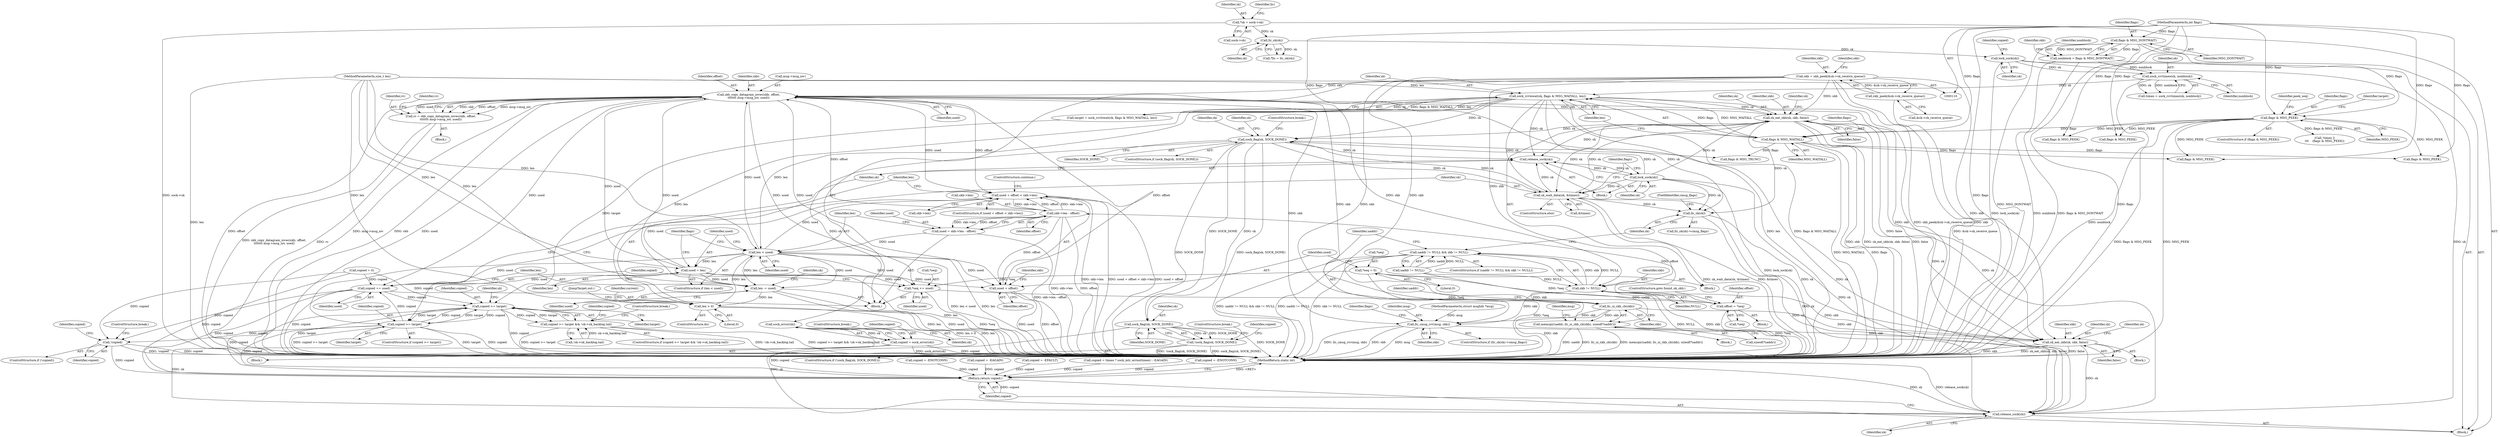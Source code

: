 digraph "0_linux_f3d3342602f8bcbf37d7c46641cb9bca7618eb1c_21@API" {
"1000408" [label="(Call,skb_copy_datagram_iovec(skb, offset,\n\t\t\t\t\t\t\t msg->msg_iov, used))"];
"1000234" [label="(Call,skb = skb_peek(&sk->sk_receive_queue))"];
"1000236" [label="(Call,skb_peek(&sk->sk_receive_queue))"];
"1000387" [label="(Call,skb->len - offset)"];
"1000474" [label="(Call,used + offset < skb->len)"];
"1000396" [label="(Call,used = len)"];
"1000393" [label="(Call,len < used)"];
"1000206" [label="(Call,sock_rcvlowat(sk, flags & MSG_WAITALL, len))"];
"1000181" [label="(Call,sock_rcvtimeo(sk, nonblock))"];
"1000159" [label="(Call,lock_sock(sk))"];
"1000144" [label="(Call,llc_sk(sk))"];
"1000136" [label="(Call,*sk = sock->sk)"];
"1000126" [label="(Call,nonblock = flags & MSG_DONTWAIT)"];
"1000128" [label="(Call,flags & MSG_DONTWAIT)"];
"1000115" [label="(MethodParameterIn,int flags)"];
"1000208" [label="(Call,flags & MSG_WAITALL)"];
"1000191" [label="(Call,flags & MSG_PEEK)"];
"1000114" [label="(MethodParameterIn,size_t len)"];
"1000482" [label="(Call,len > 0)"];
"1000433" [label="(Call,len -= used)"];
"1000408" [label="(Call,skb_copy_datagram_iovec(skb, offset,\n\t\t\t\t\t\t\t msg->msg_iov, used))"];
"1000385" [label="(Call,used = skb->len - offset)"];
"1000244" [label="(Call,offset = *seq)"];
"1000426" [label="(Call,*seq += used)"];
"1000469" [label="(Call,*seq = 0)"];
"1000406" [label="(Call,rc = skb_copy_datagram_iovec(skb, offset,\n\t\t\t\t\t\t\t msg->msg_iov, used))"];
"1000430" [label="(Call,copied += used)"];
"1000251" [label="(Call,copied >= target)"];
"1000250" [label="(Call,copied >= target && !sk->sk_backlog.tail)"];
"1000347" [label="(Call,copied >= target)"];
"1000419" [label="(Call,!copied)"];
"1000488" [label="(Return,return copied;)"];
"1000457" [label="(Call,sk_eat_skb(sk, skb, false))"];
"1000291" [label="(Call,sock_flag(sk, SOCK_DONE))"];
"1000302" [label="(Call,sock_error(sk))"];
"1000300" [label="(Call,copied = sock_error(sk))"];
"1000486" [label="(Call,release_sock(sk))"];
"1000327" [label="(Call,sock_flag(sk, SOCK_DONE))"];
"1000326" [label="(Call,!sock_flag(sk, SOCK_DONE))"];
"1000351" [label="(Call,release_sock(sk))"];
"1000353" [label="(Call,lock_sock(sk))"];
"1000356" [label="(Call,sk_wait_data(sk, &timeo))"];
"1000516" [label="(Call,llc_sk(sk))"];
"1000536" [label="(Call,sk_eat_skb(sk, skb, false))"];
"1000475" [label="(Call,used + offset)"];
"1000496" [label="(Call,skb != NULL)"];
"1000492" [label="(Call,uaddr != NULL && skb != NULL)"];
"1000502" [label="(Call,llc_ui_skb_cb(skb))"];
"1000500" [label="(Call,memcpy(uaddr, llc_ui_skb_cb(skb), sizeof(*uaddr)))"];
"1000519" [label="(Call,llc_cmsg_rcv(msg, skb))"];
"1000396" [label="(Call,used = len)"];
"1000404" [label="(Block,)"];
"1000281" [label="(Call,!timeo ||\n\t\t\t    (flags & MSG_PEEK))"];
"1000244" [label="(Call,offset = *seq)"];
"1000484" [label="(Literal,0)"];
"1000246" [label="(Call,*seq)"];
"1000249" [label="(ControlStructure,if (copied >= target && !sk->sk_backlog.tail))"];
"1000465" [label="(Identifier,sk)"];
"1000354" [label="(Identifier,sk)"];
"1000500" [label="(Call,memcpy(uaddr, llc_ui_skb_cb(skb), sizeof(*uaddr)))"];
"1000409" [label="(Identifier,skb)"];
"1000142" [label="(Call,*llc = llc_sk(sk))"];
"1000363" [label="(Identifier,flags)"];
"1000235" [label="(Identifier,skb)"];
"1000386" [label="(Identifier,used)"];
"1000251" [label="(Call,copied >= target)"];
"1000472" [label="(Literal,0)"];
"1000300" [label="(Call,copied = sock_error(sk))"];
"1000497" [label="(Identifier,skb)"];
"1000422" [label="(Identifier,copied)"];
"1000478" [label="(Call,skb->len)"];
"1000411" [label="(Call,msg->msg_iov)"];
"1000216" [label="(Block,)"];
"1000192" [label="(Identifier,flags)"];
"1000351" [label="(Call,release_sock(sk))"];
"1000257" [label="(Identifier,sk)"];
"1000331" [label="(Call,copied = -ENOTCONN)"];
"1000439" [label="(Identifier,sk)"];
"1000458" [label="(Identifier,sk)"];
"1000297" [label="(Identifier,sk)"];
"1000394" [label="(Identifier,len)"];
"1000145" [label="(Identifier,sk)"];
"1000486" [label="(Call,release_sock(sk))"];
"1000193" [label="(Identifier,MSG_PEEK)"];
"1000427" [label="(Call,*seq)"];
"1000212" [label="(Call,copied = 0)"];
"1000236" [label="(Call,skb_peek(&sk->sk_receive_queue))"];
"1000393" [label="(Call,len < used)"];
"1000328" [label="(Identifier,sk)"];
"1000392" [label="(ControlStructure,if (len < used))"];
"1000544" [label="(Identifier,sk)"];
"1000114" [label="(MethodParameterIn,size_t len)"];
"1000488" [label="(Return,return copied;)"];
"1000181" [label="(Call,sock_rcvtimeo(sk, nonblock))"];
"1000302" [label="(Call,sock_error(sk))"];
"1000519" [label="(Call,llc_cmsg_rcv(msg, skb))"];
"1000477" [label="(Identifier,offset)"];
"1000502" [label="(Call,llc_ui_skb_cb(skb))"];
"1000385" [label="(Call,used = skb->len - offset)"];
"1000182" [label="(Identifier,sk)"];
"1000515" [label="(Call,llc_sk(sk)->cmsg_flags)"];
"1000210" [label="(Identifier,MSG_WAITALL)"];
"1000350" [label="(Block,)"];
"1000514" [label="(ControlStructure,if (llc_sk(sk)->cmsg_flags))"];
"1000391" [label="(Identifier,offset)"];
"1000162" [label="(Identifier,copied)"];
"1000445" [label="(Call,flags & MSG_PEEK)"];
"1000183" [label="(Identifier,nonblock)"];
"1000516" [label="(Call,llc_sk(sk))"];
"1000408" [label="(Call,skb_copy_datagram_iovec(skb, offset,\n\t\t\t\t\t\t\t msg->msg_iov, used))"];
"1000242" [label="(Identifier,skb)"];
"1000325" [label="(ControlStructure,if (!sock_flag(sk, SOCK_DONE)))"];
"1000129" [label="(Identifier,flags)"];
"1000284" [label="(Call,flags & MSG_PEEK)"];
"1000346" [label="(ControlStructure,if (copied >= target))"];
"1000538" [label="(Identifier,skb)"];
"1000491" [label="(ControlStructure,if (uaddr != NULL && skb != NULL))"];
"1000520" [label="(Identifier,msg)"];
"1000469" [label="(Call,*seq = 0)"];
"1000209" [label="(Identifier,flags)"];
"1000475" [label="(Call,used + offset)"];
"1000260" [label="(ControlStructure,break;)"];
"1000252" [label="(Identifier,copied)"];
"1000220" [label="(Identifier,current)"];
"1000431" [label="(Identifier,copied)"];
"1000470" [label="(Call,*seq)"];
"1000473" [label="(ControlStructure,if (used + offset < skb->len))"];
"1000128" [label="(Call,flags & MSG_DONTWAIT)"];
"1000207" [label="(Identifier,sk)"];
"1000126" [label="(Call,nonblock = flags & MSG_DONTWAIT)"];
"1000489" [label="(Identifier,copied)"];
"1000341" [label="(Call,copied = -EAGAIN)"];
"1000303" [label="(Identifier,sk)"];
"1000116" [label="(Block,)"];
"1000137" [label="(Identifier,sk)"];
"1000204" [label="(Call,target = sock_rcvlowat(sk, flags & MSG_WAITALL, len))"];
"1000234" [label="(Call,skb = skb_peek(&sk->sk_receive_queue))"];
"1000430" [label="(Call,copied += used)"];
"1000191" [label="(Call,flags & MSG_PEEK)"];
"1000474" [label="(Call,used + offset < skb->len)"];
"1000536" [label="(Call,sk_eat_skb(sk, skb, false))"];
"1000352" [label="(Identifier,sk)"];
"1000460" [label="(Identifier,false)"];
"1000143" [label="(Identifier,llc)"];
"1000432" [label="(Identifier,used)"];
"1000250" [label="(Call,copied >= target && !sk->sk_backlog.tail)"];
"1000459" [label="(Identifier,skb)"];
"1000501" [label="(Identifier,uaddr)"];
"1000499" [label="(Block,)"];
"1000416" [label="(Identifier,rc)"];
"1000503" [label="(Identifier,skb)"];
"1000262" [label="(Identifier,copied)"];
"1000426" [label="(Call,*seq += used)"];
"1000483" [label="(Identifier,len)"];
"1000327" [label="(Call,sock_flag(sk, SOCK_DONE))"];
"1000336" [label="(ControlStructure,break;)"];
"1000457" [label="(Call,sk_eat_skb(sk, skb, false))"];
"1000237" [label="(Call,&sk->sk_receive_queue)"];
"1000138" [label="(Call,sock->sk)"];
"1000205" [label="(Identifier,target)"];
"1000553" [label="(MethodReturn,static int)"];
"1000353" [label="(Call,lock_sock(sk))"];
"1000537" [label="(Identifier,sk)"];
"1000539" [label="(Identifier,false)"];
"1000387" [label="(Call,skb->len - offset)"];
"1000504" [label="(Call,sizeof(*uaddr))"];
"1000253" [label="(Identifier,target)"];
"1000395" [label="(Identifier,used)"];
"1000113" [label="(MethodParameterIn,struct msghdr *msg)"];
"1000421" [label="(Call,copied = -EFAULT)"];
"1000206" [label="(Call,sock_rcvlowat(sk, flags & MSG_WAITALL, len))"];
"1000254" [label="(Call,!sk->sk_backlog.tail)"];
"1000397" [label="(Identifier,used)"];
"1000347" [label="(Call,copied >= target)"];
"1000349" [label="(Identifier,target)"];
"1000356" [label="(Call,sk_wait_data(sk, &timeo))"];
"1000357" [label="(Identifier,sk)"];
"1000496" [label="(Call,skb != NULL)"];
"1000493" [label="(Call,uaddr != NULL)"];
"1000498" [label="(Identifier,NULL)"];
"1000211" [label="(Identifier,len)"];
"1000425" [label="(ControlStructure,break;)"];
"1000407" [label="(Identifier,rc)"];
"1000492" [label="(Call,uaddr != NULL && skb != NULL)"];
"1000326" [label="(Call,!sock_flag(sk, SOCK_DONE))"];
"1000479" [label="(Identifier,skb)"];
"1000414" [label="(Identifier,used)"];
"1000433" [label="(Call,len -= used)"];
"1000196" [label="(Identifier,peek_seq)"];
"1000225" [label="(Call,copied = timeo ? sock_intr_errno(timeo) : -EAGAIN)"];
"1000304" [label="(ControlStructure,break;)"];
"1000329" [label="(Identifier,SOCK_DONE)"];
"1000248" [label="(ControlStructure,goto found_ok_skb;)"];
"1000509" [label="(Identifier,msg)"];
"1000127" [label="(Identifier,nonblock)"];
"1000487" [label="(Identifier,sk)"];
"1000506" [label="(Identifier,uaddr)"];
"1000243" [label="(Block,)"];
"1000476" [label="(Identifier,used)"];
"1000299" [label="(Block,)"];
"1000291" [label="(Call,sock_flag(sk, SOCK_DONE))"];
"1000190" [label="(ControlStructure,if (flags & MSG_PEEK))"];
"1000144" [label="(Call,llc_sk(sk))"];
"1000294" [label="(ControlStructure,break;)"];
"1000348" [label="(Identifier,copied)"];
"1000115" [label="(MethodParameterIn,int flags)"];
"1000136" [label="(Call,*sk = sock->sk)"];
"1000161" [label="(Call,copied = -ENOTCONN)"];
"1000332" [label="(Identifier,copied)"];
"1000301" [label="(Identifier,copied)"];
"1000518" [label="(FieldIdentifier,cmsg_flags)"];
"1000527" [label="(Block,)"];
"1000358" [label="(Call,&timeo)"];
"1000160" [label="(Identifier,sk)"];
"1000525" [label="(Identifier,flags)"];
"1000355" [label="(ControlStructure,else)"];
"1000517" [label="(Identifier,sk)"];
"1000406" [label="(Call,rc = skb_copy_datagram_iovec(skb, offset,\n\t\t\t\t\t\t\t msg->msg_iov, used))"];
"1000290" [label="(ControlStructure,if (sock_flag(sk, SOCK_DONE)))"];
"1000133" [label="(Identifier,skb)"];
"1000485" [label="(JumpTarget,out:)"];
"1000401" [label="(Call,flags & MSG_TRUNC)"];
"1000429" [label="(Identifier,used)"];
"1000448" [label="(Block,)"];
"1000292" [label="(Identifier,sk)"];
"1000398" [label="(Identifier,len)"];
"1000524" [label="(Call,flags & MSG_PEEK)"];
"1000420" [label="(Identifier,copied)"];
"1000521" [label="(Identifier,skb)"];
"1000419" [label="(Call,!copied)"];
"1000482" [label="(Call,len > 0)"];
"1000410" [label="(Identifier,offset)"];
"1000388" [label="(Call,skb->len)"];
"1000130" [label="(Identifier,MSG_DONTWAIT)"];
"1000159" [label="(Call,lock_sock(sk))"];
"1000245" [label="(Identifier,offset)"];
"1000434" [label="(Identifier,len)"];
"1000402" [label="(Identifier,flags)"];
"1000208" [label="(Call,flags & MSG_WAITALL)"];
"1000435" [label="(Identifier,used)"];
"1000179" [label="(Call,timeo = sock_rcvtimeo(sk, nonblock))"];
"1000481" [label="(ControlStructure,continue;)"];
"1000418" [label="(ControlStructure,if (!copied))"];
"1000362" [label="(Call,flags & MSG_PEEK)"];
"1000293" [label="(Identifier,SOCK_DONE)"];
"1000215" [label="(ControlStructure,do)"];
"1000408" -> "1000406"  [label="AST: "];
"1000408" -> "1000414"  [label="CFG: "];
"1000409" -> "1000408"  [label="AST: "];
"1000410" -> "1000408"  [label="AST: "];
"1000411" -> "1000408"  [label="AST: "];
"1000414" -> "1000408"  [label="AST: "];
"1000406" -> "1000408"  [label="CFG: "];
"1000408" -> "1000553"  [label="DDG: msg->msg_iov"];
"1000408" -> "1000553"  [label="DDG: skb"];
"1000408" -> "1000553"  [label="DDG: used"];
"1000408" -> "1000553"  [label="DDG: offset"];
"1000408" -> "1000406"  [label="DDG: skb"];
"1000408" -> "1000406"  [label="DDG: offset"];
"1000408" -> "1000406"  [label="DDG: msg->msg_iov"];
"1000408" -> "1000406"  [label="DDG: used"];
"1000234" -> "1000408"  [label="DDG: skb"];
"1000387" -> "1000408"  [label="DDG: offset"];
"1000396" -> "1000408"  [label="DDG: used"];
"1000393" -> "1000408"  [label="DDG: used"];
"1000408" -> "1000426"  [label="DDG: used"];
"1000408" -> "1000430"  [label="DDG: used"];
"1000408" -> "1000433"  [label="DDG: used"];
"1000408" -> "1000457"  [label="DDG: skb"];
"1000408" -> "1000474"  [label="DDG: used"];
"1000408" -> "1000474"  [label="DDG: offset"];
"1000408" -> "1000475"  [label="DDG: used"];
"1000408" -> "1000475"  [label="DDG: offset"];
"1000408" -> "1000496"  [label="DDG: skb"];
"1000408" -> "1000502"  [label="DDG: skb"];
"1000408" -> "1000519"  [label="DDG: skb"];
"1000408" -> "1000536"  [label="DDG: skb"];
"1000234" -> "1000216"  [label="AST: "];
"1000234" -> "1000236"  [label="CFG: "];
"1000235" -> "1000234"  [label="AST: "];
"1000236" -> "1000234"  [label="AST: "];
"1000242" -> "1000234"  [label="CFG: "];
"1000234" -> "1000553"  [label="DDG: skb_peek(&sk->sk_receive_queue)"];
"1000234" -> "1000553"  [label="DDG: skb"];
"1000236" -> "1000234"  [label="DDG: &sk->sk_receive_queue"];
"1000234" -> "1000457"  [label="DDG: skb"];
"1000234" -> "1000496"  [label="DDG: skb"];
"1000234" -> "1000502"  [label="DDG: skb"];
"1000234" -> "1000519"  [label="DDG: skb"];
"1000234" -> "1000536"  [label="DDG: skb"];
"1000236" -> "1000237"  [label="CFG: "];
"1000237" -> "1000236"  [label="AST: "];
"1000236" -> "1000553"  [label="DDG: &sk->sk_receive_queue"];
"1000387" -> "1000385"  [label="AST: "];
"1000387" -> "1000391"  [label="CFG: "];
"1000388" -> "1000387"  [label="AST: "];
"1000391" -> "1000387"  [label="AST: "];
"1000385" -> "1000387"  [label="CFG: "];
"1000387" -> "1000553"  [label="DDG: skb->len"];
"1000387" -> "1000553"  [label="DDG: offset"];
"1000387" -> "1000385"  [label="DDG: skb->len"];
"1000387" -> "1000385"  [label="DDG: offset"];
"1000474" -> "1000387"  [label="DDG: skb->len"];
"1000244" -> "1000387"  [label="DDG: offset"];
"1000387" -> "1000474"  [label="DDG: offset"];
"1000387" -> "1000474"  [label="DDG: skb->len"];
"1000387" -> "1000475"  [label="DDG: offset"];
"1000474" -> "1000473"  [label="AST: "];
"1000474" -> "1000478"  [label="CFG: "];
"1000475" -> "1000474"  [label="AST: "];
"1000478" -> "1000474"  [label="AST: "];
"1000483" -> "1000474"  [label="CFG: "];
"1000481" -> "1000474"  [label="CFG: "];
"1000474" -> "1000553"  [label="DDG: used + offset < skb->len"];
"1000474" -> "1000553"  [label="DDG: used + offset"];
"1000474" -> "1000553"  [label="DDG: skb->len"];
"1000396" -> "1000474"  [label="DDG: used"];
"1000393" -> "1000474"  [label="DDG: used"];
"1000396" -> "1000392"  [label="AST: "];
"1000396" -> "1000398"  [label="CFG: "];
"1000397" -> "1000396"  [label="AST: "];
"1000398" -> "1000396"  [label="AST: "];
"1000402" -> "1000396"  [label="CFG: "];
"1000396" -> "1000553"  [label="DDG: len"];
"1000393" -> "1000396"  [label="DDG: len"];
"1000114" -> "1000396"  [label="DDG: len"];
"1000396" -> "1000426"  [label="DDG: used"];
"1000396" -> "1000430"  [label="DDG: used"];
"1000396" -> "1000433"  [label="DDG: used"];
"1000396" -> "1000475"  [label="DDG: used"];
"1000393" -> "1000392"  [label="AST: "];
"1000393" -> "1000395"  [label="CFG: "];
"1000394" -> "1000393"  [label="AST: "];
"1000395" -> "1000393"  [label="AST: "];
"1000397" -> "1000393"  [label="CFG: "];
"1000402" -> "1000393"  [label="CFG: "];
"1000393" -> "1000553"  [label="DDG: len"];
"1000393" -> "1000553"  [label="DDG: len < used"];
"1000206" -> "1000393"  [label="DDG: len"];
"1000482" -> "1000393"  [label="DDG: len"];
"1000114" -> "1000393"  [label="DDG: len"];
"1000385" -> "1000393"  [label="DDG: used"];
"1000393" -> "1000426"  [label="DDG: used"];
"1000393" -> "1000430"  [label="DDG: used"];
"1000393" -> "1000433"  [label="DDG: used"];
"1000393" -> "1000433"  [label="DDG: len"];
"1000393" -> "1000475"  [label="DDG: used"];
"1000206" -> "1000204"  [label="AST: "];
"1000206" -> "1000211"  [label="CFG: "];
"1000207" -> "1000206"  [label="AST: "];
"1000208" -> "1000206"  [label="AST: "];
"1000211" -> "1000206"  [label="AST: "];
"1000204" -> "1000206"  [label="CFG: "];
"1000206" -> "1000553"  [label="DDG: flags & MSG_WAITALL"];
"1000206" -> "1000553"  [label="DDG: len"];
"1000206" -> "1000204"  [label="DDG: sk"];
"1000206" -> "1000204"  [label="DDG: flags & MSG_WAITALL"];
"1000206" -> "1000204"  [label="DDG: len"];
"1000181" -> "1000206"  [label="DDG: sk"];
"1000208" -> "1000206"  [label="DDG: flags"];
"1000208" -> "1000206"  [label="DDG: MSG_WAITALL"];
"1000114" -> "1000206"  [label="DDG: len"];
"1000206" -> "1000291"  [label="DDG: sk"];
"1000206" -> "1000351"  [label="DDG: sk"];
"1000206" -> "1000356"  [label="DDG: sk"];
"1000206" -> "1000457"  [label="DDG: sk"];
"1000206" -> "1000482"  [label="DDG: len"];
"1000206" -> "1000486"  [label="DDG: sk"];
"1000206" -> "1000516"  [label="DDG: sk"];
"1000181" -> "1000179"  [label="AST: "];
"1000181" -> "1000183"  [label="CFG: "];
"1000182" -> "1000181"  [label="AST: "];
"1000183" -> "1000181"  [label="AST: "];
"1000179" -> "1000181"  [label="CFG: "];
"1000181" -> "1000553"  [label="DDG: nonblock"];
"1000181" -> "1000179"  [label="DDG: sk"];
"1000181" -> "1000179"  [label="DDG: nonblock"];
"1000159" -> "1000181"  [label="DDG: sk"];
"1000126" -> "1000181"  [label="DDG: nonblock"];
"1000159" -> "1000116"  [label="AST: "];
"1000159" -> "1000160"  [label="CFG: "];
"1000160" -> "1000159"  [label="AST: "];
"1000162" -> "1000159"  [label="CFG: "];
"1000159" -> "1000553"  [label="DDG: lock_sock(sk)"];
"1000144" -> "1000159"  [label="DDG: sk"];
"1000159" -> "1000486"  [label="DDG: sk"];
"1000144" -> "1000142"  [label="AST: "];
"1000144" -> "1000145"  [label="CFG: "];
"1000145" -> "1000144"  [label="AST: "];
"1000142" -> "1000144"  [label="CFG: "];
"1000144" -> "1000142"  [label="DDG: sk"];
"1000136" -> "1000144"  [label="DDG: sk"];
"1000136" -> "1000116"  [label="AST: "];
"1000136" -> "1000138"  [label="CFG: "];
"1000137" -> "1000136"  [label="AST: "];
"1000138" -> "1000136"  [label="AST: "];
"1000143" -> "1000136"  [label="CFG: "];
"1000136" -> "1000553"  [label="DDG: sock->sk"];
"1000126" -> "1000116"  [label="AST: "];
"1000126" -> "1000128"  [label="CFG: "];
"1000127" -> "1000126"  [label="AST: "];
"1000128" -> "1000126"  [label="AST: "];
"1000133" -> "1000126"  [label="CFG: "];
"1000126" -> "1000553"  [label="DDG: nonblock"];
"1000126" -> "1000553"  [label="DDG: flags & MSG_DONTWAIT"];
"1000128" -> "1000126"  [label="DDG: flags"];
"1000128" -> "1000126"  [label="DDG: MSG_DONTWAIT"];
"1000128" -> "1000130"  [label="CFG: "];
"1000129" -> "1000128"  [label="AST: "];
"1000130" -> "1000128"  [label="AST: "];
"1000128" -> "1000553"  [label="DDG: MSG_DONTWAIT"];
"1000128" -> "1000553"  [label="DDG: flags"];
"1000115" -> "1000128"  [label="DDG: flags"];
"1000128" -> "1000191"  [label="DDG: flags"];
"1000115" -> "1000110"  [label="AST: "];
"1000115" -> "1000553"  [label="DDG: flags"];
"1000115" -> "1000191"  [label="DDG: flags"];
"1000115" -> "1000208"  [label="DDG: flags"];
"1000115" -> "1000284"  [label="DDG: flags"];
"1000115" -> "1000362"  [label="DDG: flags"];
"1000115" -> "1000401"  [label="DDG: flags"];
"1000115" -> "1000445"  [label="DDG: flags"];
"1000115" -> "1000524"  [label="DDG: flags"];
"1000208" -> "1000210"  [label="CFG: "];
"1000209" -> "1000208"  [label="AST: "];
"1000210" -> "1000208"  [label="AST: "];
"1000211" -> "1000208"  [label="CFG: "];
"1000208" -> "1000553"  [label="DDG: flags"];
"1000208" -> "1000553"  [label="DDG: MSG_WAITALL"];
"1000191" -> "1000208"  [label="DDG: flags"];
"1000208" -> "1000284"  [label="DDG: flags"];
"1000208" -> "1000362"  [label="DDG: flags"];
"1000208" -> "1000401"  [label="DDG: flags"];
"1000191" -> "1000190"  [label="AST: "];
"1000191" -> "1000193"  [label="CFG: "];
"1000192" -> "1000191"  [label="AST: "];
"1000193" -> "1000191"  [label="AST: "];
"1000196" -> "1000191"  [label="CFG: "];
"1000205" -> "1000191"  [label="CFG: "];
"1000191" -> "1000553"  [label="DDG: flags & MSG_PEEK"];
"1000191" -> "1000553"  [label="DDG: MSG_PEEK"];
"1000191" -> "1000281"  [label="DDG: flags & MSG_PEEK"];
"1000191" -> "1000284"  [label="DDG: MSG_PEEK"];
"1000191" -> "1000362"  [label="DDG: MSG_PEEK"];
"1000191" -> "1000445"  [label="DDG: MSG_PEEK"];
"1000191" -> "1000524"  [label="DDG: MSG_PEEK"];
"1000114" -> "1000110"  [label="AST: "];
"1000114" -> "1000553"  [label="DDG: len"];
"1000114" -> "1000433"  [label="DDG: len"];
"1000114" -> "1000482"  [label="DDG: len"];
"1000482" -> "1000215"  [label="AST: "];
"1000482" -> "1000484"  [label="CFG: "];
"1000483" -> "1000482"  [label="AST: "];
"1000484" -> "1000482"  [label="AST: "];
"1000220" -> "1000482"  [label="CFG: "];
"1000485" -> "1000482"  [label="CFG: "];
"1000482" -> "1000553"  [label="DDG: len"];
"1000482" -> "1000553"  [label="DDG: len > 0"];
"1000433" -> "1000482"  [label="DDG: len"];
"1000433" -> "1000216"  [label="AST: "];
"1000433" -> "1000435"  [label="CFG: "];
"1000434" -> "1000433"  [label="AST: "];
"1000435" -> "1000433"  [label="AST: "];
"1000439" -> "1000433"  [label="CFG: "];
"1000433" -> "1000553"  [label="DDG: len"];
"1000433" -> "1000553"  [label="DDG: used"];
"1000385" -> "1000216"  [label="AST: "];
"1000386" -> "1000385"  [label="AST: "];
"1000394" -> "1000385"  [label="CFG: "];
"1000385" -> "1000553"  [label="DDG: skb->len - offset"];
"1000244" -> "1000243"  [label="AST: "];
"1000244" -> "1000246"  [label="CFG: "];
"1000245" -> "1000244"  [label="AST: "];
"1000246" -> "1000244"  [label="AST: "];
"1000248" -> "1000244"  [label="CFG: "];
"1000244" -> "1000553"  [label="DDG: *seq"];
"1000426" -> "1000244"  [label="DDG: *seq"];
"1000469" -> "1000244"  [label="DDG: *seq"];
"1000426" -> "1000216"  [label="AST: "];
"1000426" -> "1000429"  [label="CFG: "];
"1000427" -> "1000426"  [label="AST: "];
"1000429" -> "1000426"  [label="AST: "];
"1000431" -> "1000426"  [label="CFG: "];
"1000426" -> "1000553"  [label="DDG: *seq"];
"1000469" -> "1000426"  [label="DDG: *seq"];
"1000469" -> "1000448"  [label="AST: "];
"1000469" -> "1000472"  [label="CFG: "];
"1000470" -> "1000469"  [label="AST: "];
"1000472" -> "1000469"  [label="AST: "];
"1000476" -> "1000469"  [label="CFG: "];
"1000469" -> "1000553"  [label="DDG: *seq"];
"1000406" -> "1000404"  [label="AST: "];
"1000407" -> "1000406"  [label="AST: "];
"1000416" -> "1000406"  [label="CFG: "];
"1000406" -> "1000553"  [label="DDG: rc"];
"1000406" -> "1000553"  [label="DDG: skb_copy_datagram_iovec(skb, offset,\n\t\t\t\t\t\t\t msg->msg_iov, used)"];
"1000430" -> "1000216"  [label="AST: "];
"1000430" -> "1000432"  [label="CFG: "];
"1000431" -> "1000430"  [label="AST: "];
"1000432" -> "1000430"  [label="AST: "];
"1000434" -> "1000430"  [label="CFG: "];
"1000430" -> "1000553"  [label="DDG: copied"];
"1000430" -> "1000251"  [label="DDG: copied"];
"1000430" -> "1000419"  [label="DDG: copied"];
"1000347" -> "1000430"  [label="DDG: copied"];
"1000212" -> "1000430"  [label="DDG: copied"];
"1000430" -> "1000488"  [label="DDG: copied"];
"1000251" -> "1000250"  [label="AST: "];
"1000251" -> "1000253"  [label="CFG: "];
"1000252" -> "1000251"  [label="AST: "];
"1000253" -> "1000251"  [label="AST: "];
"1000257" -> "1000251"  [label="CFG: "];
"1000250" -> "1000251"  [label="CFG: "];
"1000251" -> "1000553"  [label="DDG: target"];
"1000251" -> "1000553"  [label="DDG: copied"];
"1000251" -> "1000250"  [label="DDG: copied"];
"1000251" -> "1000250"  [label="DDG: target"];
"1000347" -> "1000251"  [label="DDG: copied"];
"1000347" -> "1000251"  [label="DDG: target"];
"1000212" -> "1000251"  [label="DDG: copied"];
"1000204" -> "1000251"  [label="DDG: target"];
"1000251" -> "1000347"  [label="DDG: copied"];
"1000251" -> "1000347"  [label="DDG: target"];
"1000251" -> "1000488"  [label="DDG: copied"];
"1000250" -> "1000249"  [label="AST: "];
"1000250" -> "1000254"  [label="CFG: "];
"1000254" -> "1000250"  [label="AST: "];
"1000260" -> "1000250"  [label="CFG: "];
"1000262" -> "1000250"  [label="CFG: "];
"1000250" -> "1000553"  [label="DDG: copied >= target"];
"1000250" -> "1000553"  [label="DDG: !sk->sk_backlog.tail"];
"1000250" -> "1000553"  [label="DDG: copied >= target && !sk->sk_backlog.tail"];
"1000254" -> "1000250"  [label="DDG: sk->sk_backlog.tail"];
"1000347" -> "1000346"  [label="AST: "];
"1000347" -> "1000349"  [label="CFG: "];
"1000348" -> "1000347"  [label="AST: "];
"1000349" -> "1000347"  [label="AST: "];
"1000352" -> "1000347"  [label="CFG: "];
"1000357" -> "1000347"  [label="CFG: "];
"1000347" -> "1000553"  [label="DDG: target"];
"1000347" -> "1000553"  [label="DDG: copied"];
"1000347" -> "1000553"  [label="DDG: copied >= target"];
"1000347" -> "1000419"  [label="DDG: copied"];
"1000347" -> "1000488"  [label="DDG: copied"];
"1000419" -> "1000418"  [label="AST: "];
"1000419" -> "1000420"  [label="CFG: "];
"1000420" -> "1000419"  [label="AST: "];
"1000422" -> "1000419"  [label="CFG: "];
"1000425" -> "1000419"  [label="CFG: "];
"1000419" -> "1000553"  [label="DDG: copied"];
"1000419" -> "1000553"  [label="DDG: !copied"];
"1000212" -> "1000419"  [label="DDG: copied"];
"1000419" -> "1000488"  [label="DDG: copied"];
"1000488" -> "1000116"  [label="AST: "];
"1000488" -> "1000489"  [label="CFG: "];
"1000489" -> "1000488"  [label="AST: "];
"1000553" -> "1000488"  [label="CFG: "];
"1000488" -> "1000553"  [label="DDG: <RET>"];
"1000489" -> "1000488"  [label="DDG: copied"];
"1000225" -> "1000488"  [label="DDG: copied"];
"1000300" -> "1000488"  [label="DDG: copied"];
"1000421" -> "1000488"  [label="DDG: copied"];
"1000212" -> "1000488"  [label="DDG: copied"];
"1000161" -> "1000488"  [label="DDG: copied"];
"1000331" -> "1000488"  [label="DDG: copied"];
"1000341" -> "1000488"  [label="DDG: copied"];
"1000457" -> "1000448"  [label="AST: "];
"1000457" -> "1000460"  [label="CFG: "];
"1000458" -> "1000457"  [label="AST: "];
"1000459" -> "1000457"  [label="AST: "];
"1000460" -> "1000457"  [label="AST: "];
"1000465" -> "1000457"  [label="CFG: "];
"1000457" -> "1000553"  [label="DDG: false"];
"1000457" -> "1000553"  [label="DDG: skb"];
"1000457" -> "1000553"  [label="DDG: sk_eat_skb(sk, skb, false)"];
"1000457" -> "1000291"  [label="DDG: sk"];
"1000457" -> "1000351"  [label="DDG: sk"];
"1000457" -> "1000356"  [label="DDG: sk"];
"1000356" -> "1000457"  [label="DDG: sk"];
"1000353" -> "1000457"  [label="DDG: sk"];
"1000457" -> "1000486"  [label="DDG: sk"];
"1000457" -> "1000516"  [label="DDG: sk"];
"1000457" -> "1000536"  [label="DDG: false"];
"1000291" -> "1000290"  [label="AST: "];
"1000291" -> "1000293"  [label="CFG: "];
"1000292" -> "1000291"  [label="AST: "];
"1000293" -> "1000291"  [label="AST: "];
"1000294" -> "1000291"  [label="CFG: "];
"1000297" -> "1000291"  [label="CFG: "];
"1000291" -> "1000553"  [label="DDG: sock_flag(sk, SOCK_DONE)"];
"1000291" -> "1000553"  [label="DDG: SOCK_DONE"];
"1000356" -> "1000291"  [label="DDG: sk"];
"1000353" -> "1000291"  [label="DDG: sk"];
"1000291" -> "1000302"  [label="DDG: sk"];
"1000291" -> "1000327"  [label="DDG: sk"];
"1000291" -> "1000327"  [label="DDG: SOCK_DONE"];
"1000291" -> "1000351"  [label="DDG: sk"];
"1000291" -> "1000356"  [label="DDG: sk"];
"1000291" -> "1000486"  [label="DDG: sk"];
"1000302" -> "1000300"  [label="AST: "];
"1000302" -> "1000303"  [label="CFG: "];
"1000303" -> "1000302"  [label="AST: "];
"1000300" -> "1000302"  [label="CFG: "];
"1000302" -> "1000300"  [label="DDG: sk"];
"1000302" -> "1000486"  [label="DDG: sk"];
"1000300" -> "1000299"  [label="AST: "];
"1000301" -> "1000300"  [label="AST: "];
"1000304" -> "1000300"  [label="CFG: "];
"1000300" -> "1000553"  [label="DDG: copied"];
"1000300" -> "1000553"  [label="DDG: sock_error(sk)"];
"1000486" -> "1000116"  [label="AST: "];
"1000486" -> "1000487"  [label="CFG: "];
"1000487" -> "1000486"  [label="AST: "];
"1000489" -> "1000486"  [label="CFG: "];
"1000486" -> "1000553"  [label="DDG: release_sock(sk)"];
"1000486" -> "1000553"  [label="DDG: sk"];
"1000327" -> "1000486"  [label="DDG: sk"];
"1000353" -> "1000486"  [label="DDG: sk"];
"1000516" -> "1000486"  [label="DDG: sk"];
"1000536" -> "1000486"  [label="DDG: sk"];
"1000356" -> "1000486"  [label="DDG: sk"];
"1000327" -> "1000326"  [label="AST: "];
"1000327" -> "1000329"  [label="CFG: "];
"1000328" -> "1000327"  [label="AST: "];
"1000329" -> "1000327"  [label="AST: "];
"1000326" -> "1000327"  [label="CFG: "];
"1000327" -> "1000553"  [label="DDG: SOCK_DONE"];
"1000327" -> "1000326"  [label="DDG: sk"];
"1000327" -> "1000326"  [label="DDG: SOCK_DONE"];
"1000326" -> "1000325"  [label="AST: "];
"1000332" -> "1000326"  [label="CFG: "];
"1000336" -> "1000326"  [label="CFG: "];
"1000326" -> "1000553"  [label="DDG: !sock_flag(sk, SOCK_DONE)"];
"1000326" -> "1000553"  [label="DDG: sock_flag(sk, SOCK_DONE)"];
"1000351" -> "1000350"  [label="AST: "];
"1000351" -> "1000352"  [label="CFG: "];
"1000352" -> "1000351"  [label="AST: "];
"1000354" -> "1000351"  [label="CFG: "];
"1000356" -> "1000351"  [label="DDG: sk"];
"1000353" -> "1000351"  [label="DDG: sk"];
"1000351" -> "1000353"  [label="DDG: sk"];
"1000353" -> "1000350"  [label="AST: "];
"1000353" -> "1000354"  [label="CFG: "];
"1000354" -> "1000353"  [label="AST: "];
"1000363" -> "1000353"  [label="CFG: "];
"1000353" -> "1000553"  [label="DDG: lock_sock(sk)"];
"1000353" -> "1000356"  [label="DDG: sk"];
"1000353" -> "1000516"  [label="DDG: sk"];
"1000356" -> "1000355"  [label="AST: "];
"1000356" -> "1000358"  [label="CFG: "];
"1000357" -> "1000356"  [label="AST: "];
"1000358" -> "1000356"  [label="AST: "];
"1000363" -> "1000356"  [label="CFG: "];
"1000356" -> "1000553"  [label="DDG: sk_wait_data(sk, &timeo)"];
"1000356" -> "1000553"  [label="DDG: &timeo"];
"1000356" -> "1000516"  [label="DDG: sk"];
"1000516" -> "1000515"  [label="AST: "];
"1000516" -> "1000517"  [label="CFG: "];
"1000517" -> "1000516"  [label="AST: "];
"1000518" -> "1000516"  [label="CFG: "];
"1000516" -> "1000536"  [label="DDG: sk"];
"1000536" -> "1000527"  [label="AST: "];
"1000536" -> "1000539"  [label="CFG: "];
"1000537" -> "1000536"  [label="AST: "];
"1000538" -> "1000536"  [label="AST: "];
"1000539" -> "1000536"  [label="AST: "];
"1000544" -> "1000536"  [label="CFG: "];
"1000536" -> "1000553"  [label="DDG: sk_eat_skb(sk, skb, false)"];
"1000536" -> "1000553"  [label="DDG: false"];
"1000536" -> "1000553"  [label="DDG: skb"];
"1000502" -> "1000536"  [label="DDG: skb"];
"1000496" -> "1000536"  [label="DDG: skb"];
"1000519" -> "1000536"  [label="DDG: skb"];
"1000475" -> "1000477"  [label="CFG: "];
"1000476" -> "1000475"  [label="AST: "];
"1000477" -> "1000475"  [label="AST: "];
"1000479" -> "1000475"  [label="CFG: "];
"1000475" -> "1000553"  [label="DDG: used"];
"1000475" -> "1000553"  [label="DDG: offset"];
"1000496" -> "1000492"  [label="AST: "];
"1000496" -> "1000498"  [label="CFG: "];
"1000497" -> "1000496"  [label="AST: "];
"1000498" -> "1000496"  [label="AST: "];
"1000492" -> "1000496"  [label="CFG: "];
"1000496" -> "1000553"  [label="DDG: NULL"];
"1000496" -> "1000553"  [label="DDG: skb"];
"1000496" -> "1000492"  [label="DDG: skb"];
"1000496" -> "1000492"  [label="DDG: NULL"];
"1000493" -> "1000496"  [label="DDG: NULL"];
"1000496" -> "1000502"  [label="DDG: skb"];
"1000496" -> "1000519"  [label="DDG: skb"];
"1000492" -> "1000491"  [label="AST: "];
"1000492" -> "1000493"  [label="CFG: "];
"1000493" -> "1000492"  [label="AST: "];
"1000501" -> "1000492"  [label="CFG: "];
"1000517" -> "1000492"  [label="CFG: "];
"1000492" -> "1000553"  [label="DDG: skb != NULL"];
"1000492" -> "1000553"  [label="DDG: uaddr != NULL"];
"1000492" -> "1000553"  [label="DDG: uaddr != NULL && skb != NULL"];
"1000493" -> "1000492"  [label="DDG: uaddr"];
"1000493" -> "1000492"  [label="DDG: NULL"];
"1000502" -> "1000500"  [label="AST: "];
"1000502" -> "1000503"  [label="CFG: "];
"1000503" -> "1000502"  [label="AST: "];
"1000506" -> "1000502"  [label="CFG: "];
"1000502" -> "1000553"  [label="DDG: skb"];
"1000502" -> "1000500"  [label="DDG: skb"];
"1000502" -> "1000519"  [label="DDG: skb"];
"1000500" -> "1000499"  [label="AST: "];
"1000500" -> "1000504"  [label="CFG: "];
"1000501" -> "1000500"  [label="AST: "];
"1000504" -> "1000500"  [label="AST: "];
"1000509" -> "1000500"  [label="CFG: "];
"1000500" -> "1000553"  [label="DDG: llc_ui_skb_cb(skb)"];
"1000500" -> "1000553"  [label="DDG: memcpy(uaddr, llc_ui_skb_cb(skb), sizeof(*uaddr))"];
"1000500" -> "1000553"  [label="DDG: uaddr"];
"1000493" -> "1000500"  [label="DDG: uaddr"];
"1000519" -> "1000514"  [label="AST: "];
"1000519" -> "1000521"  [label="CFG: "];
"1000520" -> "1000519"  [label="AST: "];
"1000521" -> "1000519"  [label="AST: "];
"1000525" -> "1000519"  [label="CFG: "];
"1000519" -> "1000553"  [label="DDG: msg"];
"1000519" -> "1000553"  [label="DDG: llc_cmsg_rcv(msg, skb)"];
"1000519" -> "1000553"  [label="DDG: skb"];
"1000113" -> "1000519"  [label="DDG: msg"];
}
